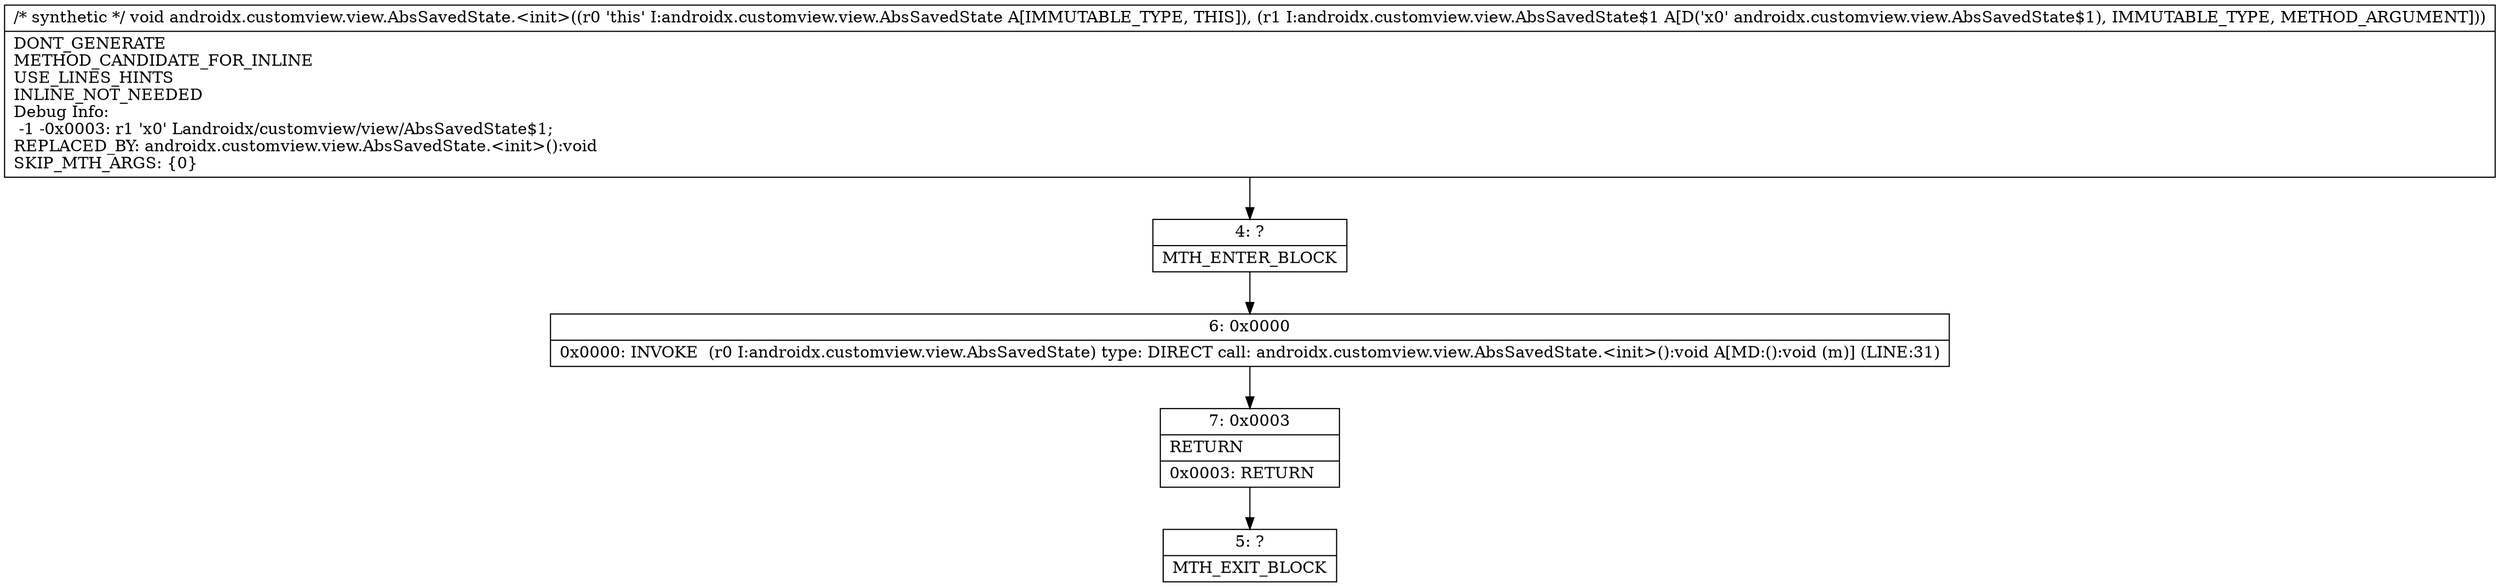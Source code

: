 digraph "CFG forandroidx.customview.view.AbsSavedState.\<init\>(Landroidx\/customview\/view\/AbsSavedState$1;)V" {
Node_4 [shape=record,label="{4\:\ ?|MTH_ENTER_BLOCK\l}"];
Node_6 [shape=record,label="{6\:\ 0x0000|0x0000: INVOKE  (r0 I:androidx.customview.view.AbsSavedState) type: DIRECT call: androidx.customview.view.AbsSavedState.\<init\>():void A[MD:():void (m)] (LINE:31)\l}"];
Node_7 [shape=record,label="{7\:\ 0x0003|RETURN\l|0x0003: RETURN   \l}"];
Node_5 [shape=record,label="{5\:\ ?|MTH_EXIT_BLOCK\l}"];
MethodNode[shape=record,label="{\/* synthetic *\/ void androidx.customview.view.AbsSavedState.\<init\>((r0 'this' I:androidx.customview.view.AbsSavedState A[IMMUTABLE_TYPE, THIS]), (r1 I:androidx.customview.view.AbsSavedState$1 A[D('x0' androidx.customview.view.AbsSavedState$1), IMMUTABLE_TYPE, METHOD_ARGUMENT]))  | DONT_GENERATE\lMETHOD_CANDIDATE_FOR_INLINE\lUSE_LINES_HINTS\lINLINE_NOT_NEEDED\lDebug Info:\l  \-1 \-0x0003: r1 'x0' Landroidx\/customview\/view\/AbsSavedState$1;\lREPLACED_BY: androidx.customview.view.AbsSavedState.\<init\>():void\lSKIP_MTH_ARGS: \{0\}\l}"];
MethodNode -> Node_4;Node_4 -> Node_6;
Node_6 -> Node_7;
Node_7 -> Node_5;
}

